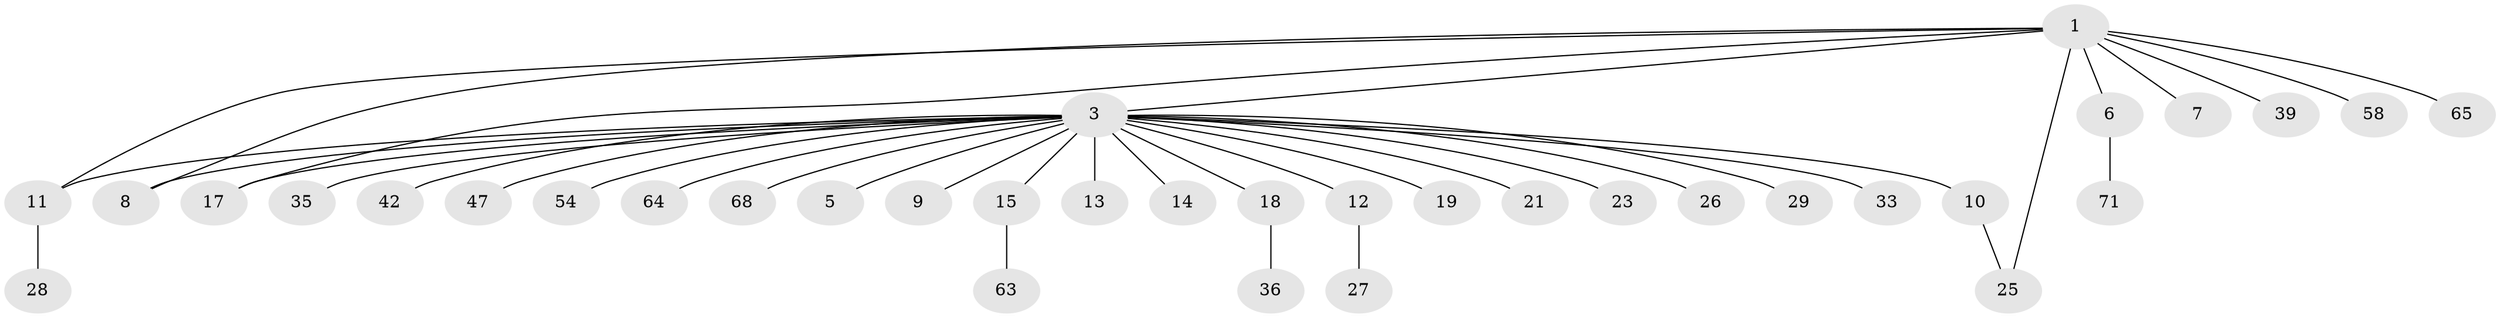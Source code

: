 // original degree distribution, {4: 0.05555555555555555, 8: 0.013888888888888888, 13: 0.013888888888888888, 15: 0.013888888888888888, 1: 0.6388888888888888, 2: 0.18055555555555555, 3: 0.05555555555555555, 10: 0.013888888888888888, 6: 0.013888888888888888}
// Generated by graph-tools (version 1.1) at 2025/14/03/09/25 04:14:24]
// undirected, 36 vertices, 39 edges
graph export_dot {
graph [start="1"]
  node [color=gray90,style=filled];
  1 [super="+2"];
  3 [super="+4+22+16"];
  5;
  6;
  7;
  8;
  9;
  10 [super="+57"];
  11 [super="+20+51+43+67+45+48+34+32"];
  12 [super="+37+24"];
  13;
  14;
  15;
  17;
  18 [super="+31+72+41"];
  19;
  21 [super="+50+60"];
  23;
  25 [super="+30"];
  26;
  27;
  28;
  29;
  33;
  35 [super="+53+46"];
  36;
  39;
  42;
  47 [super="+55"];
  54;
  58;
  63;
  64;
  65;
  68;
  71;
  1 -- 6;
  1 -- 8;
  1 -- 39;
  1 -- 65;
  1 -- 3;
  1 -- 7;
  1 -- 17;
  1 -- 25;
  1 -- 58;
  1 -- 11;
  3 -- 8;
  3 -- 10;
  3 -- 12 [weight=2];
  3 -- 15;
  3 -- 19;
  3 -- 23;
  3 -- 29;
  3 -- 35;
  3 -- 42;
  3 -- 64;
  3 -- 33;
  3 -- 68;
  3 -- 5;
  3 -- 9;
  3 -- 11;
  3 -- 13;
  3 -- 14;
  3 -- 47;
  3 -- 17;
  3 -- 18;
  3 -- 21;
  3 -- 54;
  3 -- 26;
  6 -- 71;
  10 -- 25;
  11 -- 28;
  12 -- 27;
  15 -- 63;
  18 -- 36;
}
